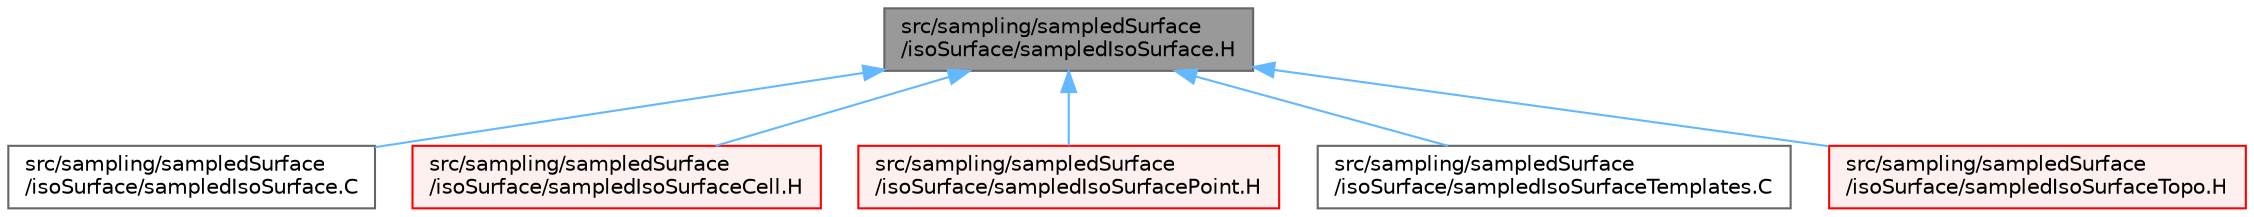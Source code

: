 digraph "src/sampling/sampledSurface/isoSurface/sampledIsoSurface.H"
{
 // LATEX_PDF_SIZE
  bgcolor="transparent";
  edge [fontname=Helvetica,fontsize=10,labelfontname=Helvetica,labelfontsize=10];
  node [fontname=Helvetica,fontsize=10,shape=box,height=0.2,width=0.4];
  Node1 [id="Node000001",label="src/sampling/sampledSurface\l/isoSurface/sampledIsoSurface.H",height=0.2,width=0.4,color="gray40", fillcolor="grey60", style="filled", fontcolor="black",tooltip=" "];
  Node1 -> Node2 [id="edge1_Node000001_Node000002",dir="back",color="steelblue1",style="solid",tooltip=" "];
  Node2 [id="Node000002",label="src/sampling/sampledSurface\l/isoSurface/sampledIsoSurface.C",height=0.2,width=0.4,color="grey40", fillcolor="white", style="filled",URL="$sampledIsoSurface_8C.html",tooltip=" "];
  Node1 -> Node3 [id="edge2_Node000001_Node000003",dir="back",color="steelblue1",style="solid",tooltip=" "];
  Node3 [id="Node000003",label="src/sampling/sampledSurface\l/isoSurface/sampledIsoSurfaceCell.H",height=0.2,width=0.4,color="red", fillcolor="#FFF0F0", style="filled",URL="$sampledIsoSurfaceCell_8H.html",tooltip=" "];
  Node1 -> Node5 [id="edge3_Node000001_Node000005",dir="back",color="steelblue1",style="solid",tooltip=" "];
  Node5 [id="Node000005",label="src/sampling/sampledSurface\l/isoSurface/sampledIsoSurfacePoint.H",height=0.2,width=0.4,color="red", fillcolor="#FFF0F0", style="filled",URL="$sampledIsoSurfacePoint_8H.html",tooltip=" "];
  Node1 -> Node7 [id="edge4_Node000001_Node000007",dir="back",color="steelblue1",style="solid",tooltip=" "];
  Node7 [id="Node000007",label="src/sampling/sampledSurface\l/isoSurface/sampledIsoSurfaceTemplates.C",height=0.2,width=0.4,color="grey40", fillcolor="white", style="filled",URL="$sampledIsoSurfaceTemplates_8C.html",tooltip=" "];
  Node1 -> Node8 [id="edge5_Node000001_Node000008",dir="back",color="steelblue1",style="solid",tooltip=" "];
  Node8 [id="Node000008",label="src/sampling/sampledSurface\l/isoSurface/sampledIsoSurfaceTopo.H",height=0.2,width=0.4,color="red", fillcolor="#FFF0F0", style="filled",URL="$sampledIsoSurfaceTopo_8H.html",tooltip=" "];
}
